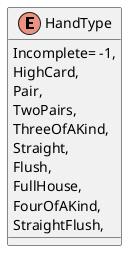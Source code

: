 @startuml
enum HandType {
    Incomplete= -1,
    HighCard,
    Pair,
    TwoPairs,
    ThreeOfAKind,
    Straight,
    Flush,
    FullHouse,
    FourOfAKind,
    StraightFlush,
}
@enduml

